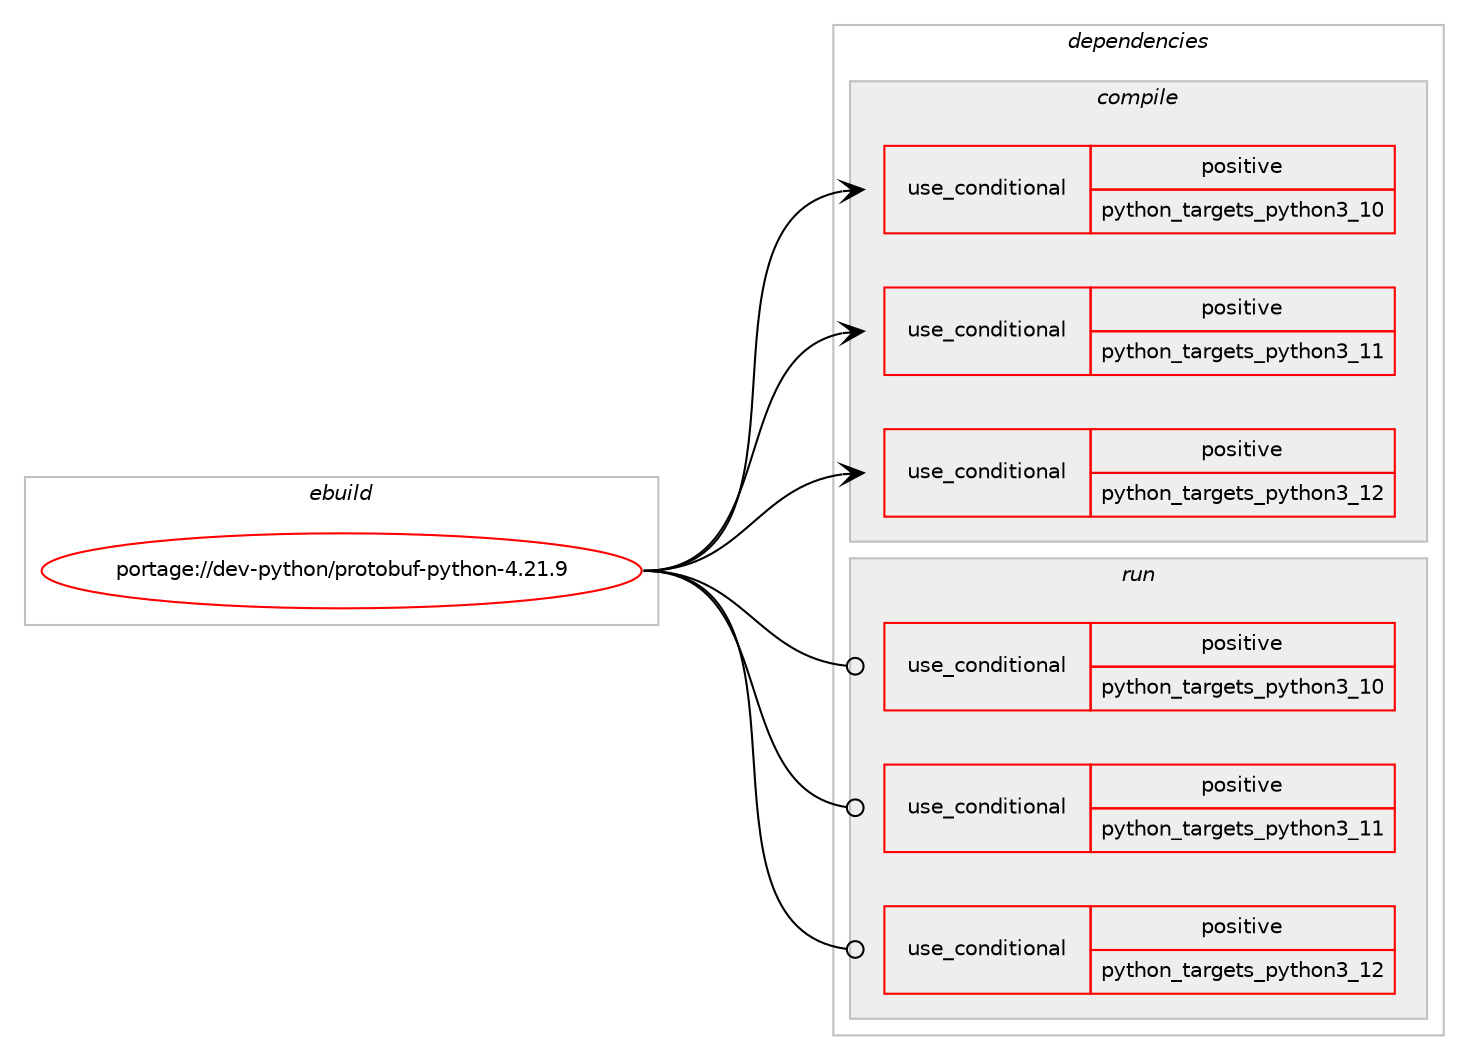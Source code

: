 digraph prolog {

# *************
# Graph options
# *************

newrank=true;
concentrate=true;
compound=true;
graph [rankdir=LR,fontname=Helvetica,fontsize=10,ranksep=1.5];#, ranksep=2.5, nodesep=0.2];
edge  [arrowhead=vee];
node  [fontname=Helvetica,fontsize=10];

# **********
# The ebuild
# **********

subgraph cluster_leftcol {
color=gray;
rank=same;
label=<<i>ebuild</i>>;
id [label="portage://dev-python/protobuf-python-4.21.9", color=red, width=4, href="../dev-python/protobuf-python-4.21.9.svg"];
}

# ****************
# The dependencies
# ****************

subgraph cluster_midcol {
color=gray;
label=<<i>dependencies</i>>;
subgraph cluster_compile {
fillcolor="#eeeeee";
style=filled;
label=<<i>compile</i>>;
subgraph cond35247 {
dependency77961 [label=<<TABLE BORDER="0" CELLBORDER="1" CELLSPACING="0" CELLPADDING="4"><TR><TD ROWSPAN="3" CELLPADDING="10">use_conditional</TD></TR><TR><TD>positive</TD></TR><TR><TD>python_targets_python3_10</TD></TR></TABLE>>, shape=none, color=red];
# *** BEGIN UNKNOWN DEPENDENCY TYPE (TODO) ***
# dependency77961 -> package_dependency(portage://dev-python/protobuf-python-4.21.9,install,no,dev-lang,python,none,[,,],[slot(3.10)],[])
# *** END UNKNOWN DEPENDENCY TYPE (TODO) ***

}
id:e -> dependency77961:w [weight=20,style="solid",arrowhead="vee"];
subgraph cond35248 {
dependency77962 [label=<<TABLE BORDER="0" CELLBORDER="1" CELLSPACING="0" CELLPADDING="4"><TR><TD ROWSPAN="3" CELLPADDING="10">use_conditional</TD></TR><TR><TD>positive</TD></TR><TR><TD>python_targets_python3_11</TD></TR></TABLE>>, shape=none, color=red];
# *** BEGIN UNKNOWN DEPENDENCY TYPE (TODO) ***
# dependency77962 -> package_dependency(portage://dev-python/protobuf-python-4.21.9,install,no,dev-lang,python,none,[,,],[slot(3.11)],[])
# *** END UNKNOWN DEPENDENCY TYPE (TODO) ***

}
id:e -> dependency77962:w [weight=20,style="solid",arrowhead="vee"];
subgraph cond35249 {
dependency77963 [label=<<TABLE BORDER="0" CELLBORDER="1" CELLSPACING="0" CELLPADDING="4"><TR><TD ROWSPAN="3" CELLPADDING="10">use_conditional</TD></TR><TR><TD>positive</TD></TR><TR><TD>python_targets_python3_12</TD></TR></TABLE>>, shape=none, color=red];
# *** BEGIN UNKNOWN DEPENDENCY TYPE (TODO) ***
# dependency77963 -> package_dependency(portage://dev-python/protobuf-python-4.21.9,install,no,dev-lang,python,none,[,,],[slot(3.12)],[])
# *** END UNKNOWN DEPENDENCY TYPE (TODO) ***

}
id:e -> dependency77963:w [weight=20,style="solid",arrowhead="vee"];
}
subgraph cluster_compileandrun {
fillcolor="#eeeeee";
style=filled;
label=<<i>compile and run</i>>;
}
subgraph cluster_run {
fillcolor="#eeeeee";
style=filled;
label=<<i>run</i>>;
subgraph cond35250 {
dependency77964 [label=<<TABLE BORDER="0" CELLBORDER="1" CELLSPACING="0" CELLPADDING="4"><TR><TD ROWSPAN="3" CELLPADDING="10">use_conditional</TD></TR><TR><TD>positive</TD></TR><TR><TD>python_targets_python3_10</TD></TR></TABLE>>, shape=none, color=red];
# *** BEGIN UNKNOWN DEPENDENCY TYPE (TODO) ***
# dependency77964 -> package_dependency(portage://dev-python/protobuf-python-4.21.9,run,no,dev-lang,python,none,[,,],[slot(3.10)],[])
# *** END UNKNOWN DEPENDENCY TYPE (TODO) ***

}
id:e -> dependency77964:w [weight=20,style="solid",arrowhead="odot"];
subgraph cond35251 {
dependency77965 [label=<<TABLE BORDER="0" CELLBORDER="1" CELLSPACING="0" CELLPADDING="4"><TR><TD ROWSPAN="3" CELLPADDING="10">use_conditional</TD></TR><TR><TD>positive</TD></TR><TR><TD>python_targets_python3_11</TD></TR></TABLE>>, shape=none, color=red];
# *** BEGIN UNKNOWN DEPENDENCY TYPE (TODO) ***
# dependency77965 -> package_dependency(portage://dev-python/protobuf-python-4.21.9,run,no,dev-lang,python,none,[,,],[slot(3.11)],[])
# *** END UNKNOWN DEPENDENCY TYPE (TODO) ***

}
id:e -> dependency77965:w [weight=20,style="solid",arrowhead="odot"];
subgraph cond35252 {
dependency77966 [label=<<TABLE BORDER="0" CELLBORDER="1" CELLSPACING="0" CELLPADDING="4"><TR><TD ROWSPAN="3" CELLPADDING="10">use_conditional</TD></TR><TR><TD>positive</TD></TR><TR><TD>python_targets_python3_12</TD></TR></TABLE>>, shape=none, color=red];
# *** BEGIN UNKNOWN DEPENDENCY TYPE (TODO) ***
# dependency77966 -> package_dependency(portage://dev-python/protobuf-python-4.21.9,run,no,dev-lang,python,none,[,,],[slot(3.12)],[])
# *** END UNKNOWN DEPENDENCY TYPE (TODO) ***

}
id:e -> dependency77966:w [weight=20,style="solid",arrowhead="odot"];
# *** BEGIN UNKNOWN DEPENDENCY TYPE (TODO) ***
# id -> package_dependency(portage://dev-python/protobuf-python-4.21.9,run,no,dev-libs,protobuf,none,[,,],[slot(0),subslot(32)],[])
# *** END UNKNOWN DEPENDENCY TYPE (TODO) ***

}
}

# **************
# The candidates
# **************

subgraph cluster_choices {
rank=same;
color=gray;
label=<<i>candidates</i>>;

}

}
